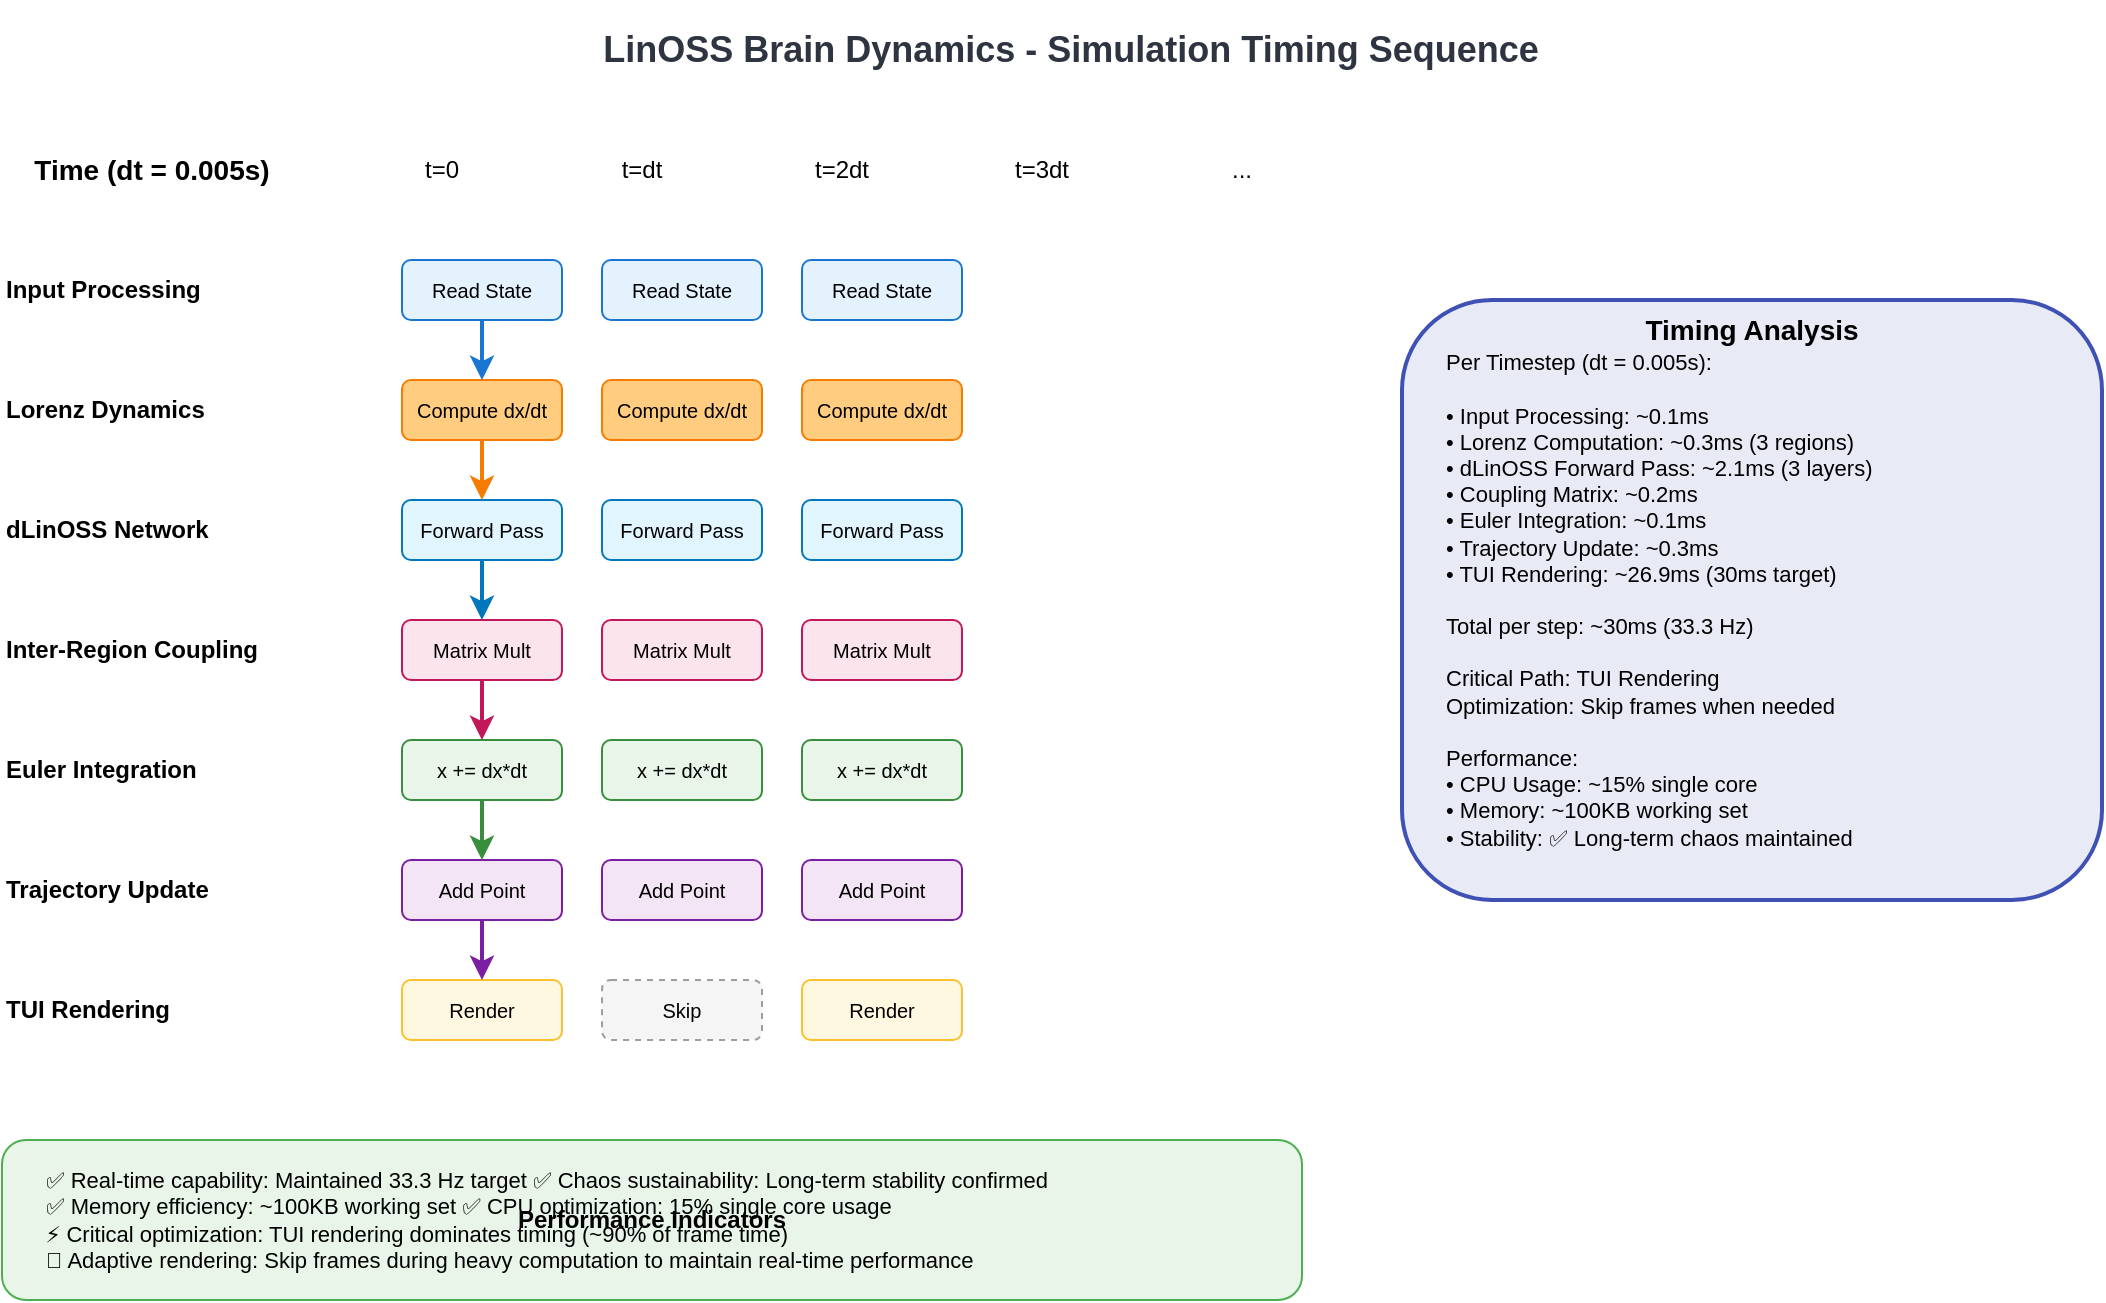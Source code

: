 <mxfile version="24.5.1">
  <diagram id="TimingDiagram" name="LinOSS Simulation Timing">
    <mxGraphModel dx="1422" dy="794" grid="1" gridSize="10" guides="1" tooltips="1" connect="1" arrows="1" fold="1" page="1" pageScale="1" pageWidth="1169" pageHeight="827" math="0" shadow="0">
      <root>
        <mxCell id="0" />
        <mxCell id="1" parent="0" />
        
        <!-- Title -->
        <mxCell id="title" value="LinOSS Brain Dynamics - Simulation Timing Sequence" style="text;html=1;strokeColor=none;fillColor=none;align=center;verticalAlign=middle;whiteSpace=wrap;rounded=0;fontSize=18;fontStyle=1;fontColor=#2E3440;" vertex="1" parent="1">
          <mxGeometry x="200" y="30" width="769" height="50" as="geometry" />
        </mxCell>
        
        <!-- Time Axis -->
        <mxCell id="timeAxis" value="Time (dt = 0.005s)" style="text;html=1;strokeColor=none;fillColor=none;align=center;verticalAlign=middle;whiteSpace=wrap;rounded=0;fontSize=14;fontStyle=1;" vertex="1" parent="1">
          <mxGeometry x="50" y="100" width="150" height="30" as="geometry" />
        </mxCell>
        
        <!-- Time markers -->
        <mxCell id="t0" value="t=0" style="text;html=1;strokeColor=none;fillColor=none;align=center;verticalAlign=middle;whiteSpace=wrap;rounded=0;fontSize=12;" vertex="1" parent="1">
          <mxGeometry x="250" y="100" width="40" height="30" as="geometry" />
        </mxCell>
        
        <mxCell id="t1" value="t=dt" style="text;html=1;strokeColor=none;fillColor=none;align=center;verticalAlign=middle;whiteSpace=wrap;rounded=0;fontSize=12;" vertex="1" parent="1">
          <mxGeometry x="350" y="100" width="40" height="30" as="geometry" />
        </mxCell>
        
        <mxCell id="t2" value="t=2dt" style="text;html=1;strokeColor=none;fillColor=none;align=center;verticalAlign=middle;whiteSpace=wrap;rounded=0;fontSize=12;" vertex="1" parent="1">
          <mxGeometry x="450" y="100" width="40" height="30" as="geometry" />
        </mxCell>
        
        <mxCell id="t3" value="t=3dt" style="text;html=1;strokeColor=none;fillColor=none;align=center;verticalAlign=middle;whiteSpace=wrap;rounded=0;fontSize=12;" vertex="1" parent="1">
          <mxGeometry x="550" y="100" width="40" height="30" as="geometry" />
        </mxCell>
        
        <mxCell id="tn" value="..." style="text;html=1;strokeColor=none;fillColor=none;align=center;verticalAlign=middle;whiteSpace=wrap;rounded=0;fontSize=12;" vertex="1" parent="1">
          <mxGeometry x="650" y="100" width="40" height="30" as="geometry" />
        </mxCell>
        
        <!-- Process Rows -->
        
        <!-- Input Processing -->
        <mxCell id="inputLabel" value="Input Processing" style="text;html=1;strokeColor=none;fillColor=none;align=left;verticalAlign=middle;whiteSpace=wrap;rounded=0;fontSize=12;fontStyle=1;" vertex="1" parent="1">
          <mxGeometry x="50" y="160" width="150" height="30" as="geometry" />
        </mxCell>
        
        <mxCell id="input1" value="Read State" style="rounded=1;whiteSpace=wrap;html=1;fontSize=10;fillColor=#E3F2FD;strokeColor=#1976D2;" vertex="1" parent="1">
          <mxGeometry x="250" y="160" width="80" height="30" as="geometry" />
        </mxCell>
        
        <mxCell id="input2" value="Read State" style="rounded=1;whiteSpace=wrap;html=1;fontSize=10;fillColor=#E3F2FD;strokeColor=#1976D2;" vertex="1" parent="1">
          <mxGeometry x="350" y="160" width="80" height="30" as="geometry" />
        </mxCell>
        
        <mxCell id="input3" value="Read State" style="rounded=1;whiteSpace=wrap;html=1;fontSize=10;fillColor=#E3F2FD;strokeColor=#1976D2;" vertex="1" parent="1">
          <mxGeometry x="450" y="160" width="80" height="30" as="geometry" />
        </mxCell>
        
        <!-- Lorenz Computation -->
        <mxCell id="lorenzLabel" value="Lorenz Dynamics" style="text;html=1;strokeColor=none;fillColor=none;align=left;verticalAlign=middle;whiteSpace=wrap;rounded=0;fontSize=12;fontStyle=1;" vertex="1" parent="1">
          <mxGeometry x="50" y="220" width="150" height="30" as="geometry" />
        </mxCell>
        
        <mxCell id="lorenz1" value="Compute dx/dt" style="rounded=1;whiteSpace=wrap;html=1;fontSize=10;fillColor=#FFCC80;strokeColor=#F57C00;" vertex="1" parent="1">
          <mxGeometry x="250" y="220" width="80" height="30" as="geometry" />
        </mxCell>
        
        <mxCell id="lorenz2" value="Compute dx/dt" style="rounded=1;whiteSpace=wrap;html=1;fontSize=10;fillColor=#FFCC80;strokeColor=#F57C00;" vertex="1" parent="1">
          <mxGeometry x="350" y="220" width="80" height="30" as="geometry" />
        </mxCell>
        
        <mxCell id="lorenz3" value="Compute dx/dt" style="rounded=1;whiteSpace=wrap;html=1;fontSize=10;fillColor=#FFCC80;strokeColor=#F57C00;" vertex="1" parent="1">
          <mxGeometry x="450" y="220" width="80" height="30" as="geometry" />
        </mxCell>
        
        <!-- dLinOSS Processing -->
        <mxCell id="dlinossLabel" value="dLinOSS Network" style="text;html=1;strokeColor=none;fillColor=none;align=left;verticalAlign=middle;whiteSpace=wrap;rounded=0;fontSize=12;fontStyle=1;" vertex="1" parent="1">
          <mxGeometry x="50" y="280" width="150" height="30" as="geometry" />
        </mxCell>
        
        <mxCell id="dlinoss1" value="Forward Pass" style="rounded=1;whiteSpace=wrap;html=1;fontSize=10;fillColor=#E1F5FE;strokeColor=#0277BD;" vertex="1" parent="1">
          <mxGeometry x="250" y="280" width="80" height="30" as="geometry" />
        </mxCell>
        
        <mxCell id="dlinoss2" value="Forward Pass" style="rounded=1;whiteSpace=wrap;html=1;fontSize=10;fillColor=#E1F5FE;strokeColor=#0277BD;" vertex="1" parent="1">
          <mxGeometry x="350" y="280" width="80" height="30" as="geometry" />
        </mxCell>
        
        <mxCell id="dlinoss3" value="Forward Pass" style="rounded=1;whiteSpace=wrap;html=1;fontSize=10;fillColor=#E1F5FE;strokeColor=#0277BD;" vertex="1" parent="1">
          <mxGeometry x="450" y="280" width="80" height="30" as="geometry" />
        </mxCell>
        
        <!-- Coupling Computation -->
        <mxCell id="couplingLabel" value="Inter-Region Coupling" style="text;html=1;strokeColor=none;fillColor=none;align=left;verticalAlign=middle;whiteSpace=wrap;rounded=0;fontSize=12;fontStyle=1;" vertex="1" parent="1">
          <mxGeometry x="50" y="340" width="150" height="30" as="geometry" />
        </mxCell>
        
        <mxCell id="coupling1" value="Matrix Mult" style="rounded=1;whiteSpace=wrap;html=1;fontSize=10;fillColor=#FCE4EC;strokeColor=#C2185B;" vertex="1" parent="1">
          <mxGeometry x="250" y="340" width="80" height="30" as="geometry" />
        </mxCell>
        
        <mxCell id="coupling2" value="Matrix Mult" style="rounded=1;whiteSpace=wrap;html=1;fontSize=10;fillColor=#FCE4EC;strokeColor=#C2185B;" vertex="1" parent="1">
          <mxGeometry x="350" y="340" width="80" height="30" as="geometry" />
        </mxCell>
        
        <mxCell id="coupling3" value="Matrix Mult" style="rounded=1;whiteSpace=wrap;html=1;fontSize=10;fillColor=#FCE4EC;strokeColor=#C2185B;" vertex="1" parent="1">
          <mxGeometry x="450" y="340" width="80" height="30" as="geometry" />
        </mxCell>
        
        <!-- Integration -->
        <mxCell id="integrationLabel" value="Euler Integration" style="text;html=1;strokeColor=none;fillColor=none;align=left;verticalAlign=middle;whiteSpace=wrap;rounded=0;fontSize=12;fontStyle=1;" vertex="1" parent="1">
          <mxGeometry x="50" y="400" width="150" height="30" as="geometry" />
        </mxCell>
        
        <mxCell id="integration1" value="x += dx*dt" style="rounded=1;whiteSpace=wrap;html=1;fontSize=10;fillColor=#E8F5E8;strokeColor=#388E3C;" vertex="1" parent="1">
          <mxGeometry x="250" y="400" width="80" height="30" as="geometry" />
        </mxCell>
        
        <mxCell id="integration2" value="x += dx*dt" style="rounded=1;whiteSpace=wrap;html=1;fontSize=10;fillColor=#E8F5E8;strokeColor=#388E3C;" vertex="1" parent="1">
          <mxGeometry x="350" y="400" width="80" height="30" as="geometry" />
        </mxCell>
        
        <mxCell id="integration3" value="x += dx*dt" style="rounded=1;whiteSpace=wrap;html=1;fontSize=10;fillColor=#E8F5E8;strokeColor=#388E3C;" vertex="1" parent="1">
          <mxGeometry x="450" y="400" width="80" height="30" as="geometry" />
        </mxCell>
        
        <!-- Buffer Update -->
        <mxCell id="bufferLabel" value="Trajectory Update" style="text;html=1;strokeColor=none;fillColor=none;align=left;verticalAlign=middle;whiteSpace=wrap;rounded=0;fontSize=12;fontStyle=1;" vertex="1" parent="1">
          <mxGeometry x="50" y="460" width="150" height="30" as="geometry" />
        </mxCell>
        
        <mxCell id="buffer1" value="Add Point" style="rounded=1;whiteSpace=wrap;html=1;fontSize=10;fillColor=#F3E5F5;strokeColor=#7B1FA2;" vertex="1" parent="1">
          <mxGeometry x="250" y="460" width="80" height="30" as="geometry" />
        </mxCell>
        
        <mxCell id="buffer2" value="Add Point" style="rounded=1;whiteSpace=wrap;html=1;fontSize=10;fillColor=#F3E5F5;strokeColor=#7B1FA2;" vertex="1" parent="1">
          <mxGeometry x="350" y="460" width="80" height="30" as="geometry" />
        </mxCell>
        
        <mxCell id="buffer3" value="Add Point" style="rounded=1;whiteSpace=wrap;html=1;fontSize=10;fillColor=#F3E5F5;strokeColor=#7B1FA2;" vertex="1" parent="1">
          <mxGeometry x="450" y="460" width="80" height="30" as="geometry" />
        </mxCell>
        
        <!-- Visualization -->
        <mxCell id="vizLabel" value="TUI Rendering" style="text;html=1;strokeColor=none;fillColor=none;align=left;verticalAlign=middle;whiteSpace=wrap;rounded=0;fontSize=12;fontStyle=1;" vertex="1" parent="1">
          <mxGeometry x="50" y="520" width="150" height="30" as="geometry" />
        </mxCell>
        
        <mxCell id="viz1" value="Render" style="rounded=1;whiteSpace=wrap;html=1;fontSize=10;fillColor=#FFF8E1;strokeColor=#FBC02D;" vertex="1" parent="1">
          <mxGeometry x="250" y="520" width="80" height="30" as="geometry" />
        </mxCell>
        
        <mxCell id="viz2" value="Skip" style="rounded=1;whiteSpace=wrap;html=1;fontSize=10;fillColor=#F5F5F5;strokeColor=#9E9E9E;dashed=1;" vertex="1" parent="1">
          <mxGeometry x="350" y="520" width="80" height="30" as="geometry" />
        </mxCell>
        
        <mxCell id="viz3" value="Render" style="rounded=1;whiteSpace=wrap;html=1;fontSize=10;fillColor=#FFF8E1;strokeColor=#FBC02D;" vertex="1" parent="1">
          <mxGeometry x="450" y="520" width="80" height="30" as="geometry" />
        </mxCell>
        
        <!-- Timing Information -->
        <mxCell id="timingInfo" value="Timing Analysis" style="rounded=1;whiteSpace=wrap;html=1;fontSize=14;fontStyle=1;fillColor=#E8EAF6;strokeColor=#3F51B5;strokeWidth=2;verticalAlign=top;" vertex="1" parent="1">
          <mxGeometry x="750" y="180" width="350" height="300" as="geometry" />
        </mxCell>
        
        <mxCell id="timingDetails" value="Per Timestep (dt = 0.005s):&#xa;&#xa;• Input Processing: ~0.1ms&#xa;• Lorenz Computation: ~0.3ms (3 regions)&#xa;• dLinOSS Forward Pass: ~2.1ms (3 layers)&#xa;• Coupling Matrix: ~0.2ms&#xa;• Euler Integration: ~0.1ms&#xa;• Trajectory Update: ~0.3ms&#xa;• TUI Rendering: ~26.9ms (30ms target)&#xa;&#xa;Total per step: ~30ms (33.3 Hz)&#xa;&#xa;Critical Path: TUI Rendering&#xa;Optimization: Skip frames when needed&#xa;&#xa;Performance:&#xa;• CPU Usage: ~15% single core&#xa;• Memory: ~100KB working set&#xa;• Stability: ✅ Long-term chaos maintained" style="text;html=1;strokeColor=none;fillColor=none;align=left;verticalAlign=middle;whiteSpace=wrap;rounded=0;fontSize=11;" vertex="1" parent="1">
          <mxGeometry x="770" y="210" width="310" height="240" as="geometry" />
        </mxCell>
        
        <!-- Flow Arrows -->
        <mxCell id="flow1" value="" style="edgeStyle=orthogonalEdgeStyle;rounded=0;orthogonalLoop=1;jettySize=auto;html=1;strokeColor=#1976D2;strokeWidth=2;endArrow=classic;" edge="1" parent="1" source="input1" target="lorenz1">
          <mxGeometry relative="1" as="geometry" />
        </mxCell>
        
        <mxCell id="flow2" value="" style="edgeStyle=orthogonalEdgeStyle;rounded=0;orthogonalLoop=1;jettySize=auto;html=1;strokeColor=#F57C00;strokeWidth=2;endArrow=classic;" edge="1" parent="1" source="lorenz1" target="dlinoss1">
          <mxGeometry relative="1" as="geometry" />
        </mxCell>
        
        <mxCell id="flow3" value="" style="edgeStyle=orthogonalEdgeStyle;rounded=0;orthogonalLoop=1;jettySize=auto;html=1;strokeColor=#0277BD;strokeWidth=2;endArrow=classic;" edge="1" parent="1" source="dlinoss1" target="coupling1">
          <mxGeometry relative="1" as="geometry" />
        </mxCell>
        
        <mxCell id="flow4" value="" style="edgeStyle=orthogonalEdgeStyle;rounded=0;orthogonalLoop=1;jettySize=auto;html=1;strokeColor=#C2185B;strokeWidth=2;endArrow=classic;" edge="1" parent="1" source="coupling1" target="integration1">
          <mxGeometry relative="1" as="geometry" />
        </mxCell>
        
        <mxCell id="flow5" value="" style="edgeStyle=orthogonalEdgeStyle;rounded=0;orthogonalLoop=1;jettySize=auto;html=1;strokeColor=#388E3C;strokeWidth=2;endArrow=classic;" edge="1" parent="1" source="integration1" target="buffer1">
          <mxGeometry relative="1" as="geometry" />
        </mxCell>
        
        <mxCell id="flow6" value="" style="edgeStyle=orthogonalEdgeStyle;rounded=0;orthogonalLoop=1;jettySize=auto;html=1;strokeColor=#7B1FA2;strokeWidth=2;endArrow=classic;" edge="1" parent="1" source="buffer1" target="viz1">
          <mxGeometry relative="1" as="geometry" />
        </mxCell>
        
        <!-- Performance Indicators -->
        <mxCell id="perfIndicator" value="Performance Indicators" style="rounded=1;whiteSpace=wrap;html=1;fontSize=12;fontStyle=1;fillColor=#E8F5E8;strokeColor=#4CAF50;strokeWidth=1;" vertex="1" parent="1">
          <mxGeometry x="50" y="600" width="650" height="80" as="geometry" />
        </mxCell>
        
        <mxCell id="perfContent" value="✅ Real-time capability: Maintained 33.3 Hz target    ✅ Chaos sustainability: Long-term stability confirmed&#xa;✅ Memory efficiency: ~100KB working set    ✅ CPU optimization: 15% single core usage&#xa;⚡ Critical optimization: TUI rendering dominates timing (~90% of frame time)&#xa;🎯 Adaptive rendering: Skip frames during heavy computation to maintain real-time performance" style="text;html=1;strokeColor=none;fillColor=none;align=left;verticalAlign=middle;whiteSpace=wrap;rounded=0;fontSize=11;" vertex="1" parent="1">
          <mxGeometry x="70" y="620" width="610" height="40" as="geometry" />
        </mxCell>
        
      </root>
    </mxGraphModel>
  </diagram>
</mxfile>
